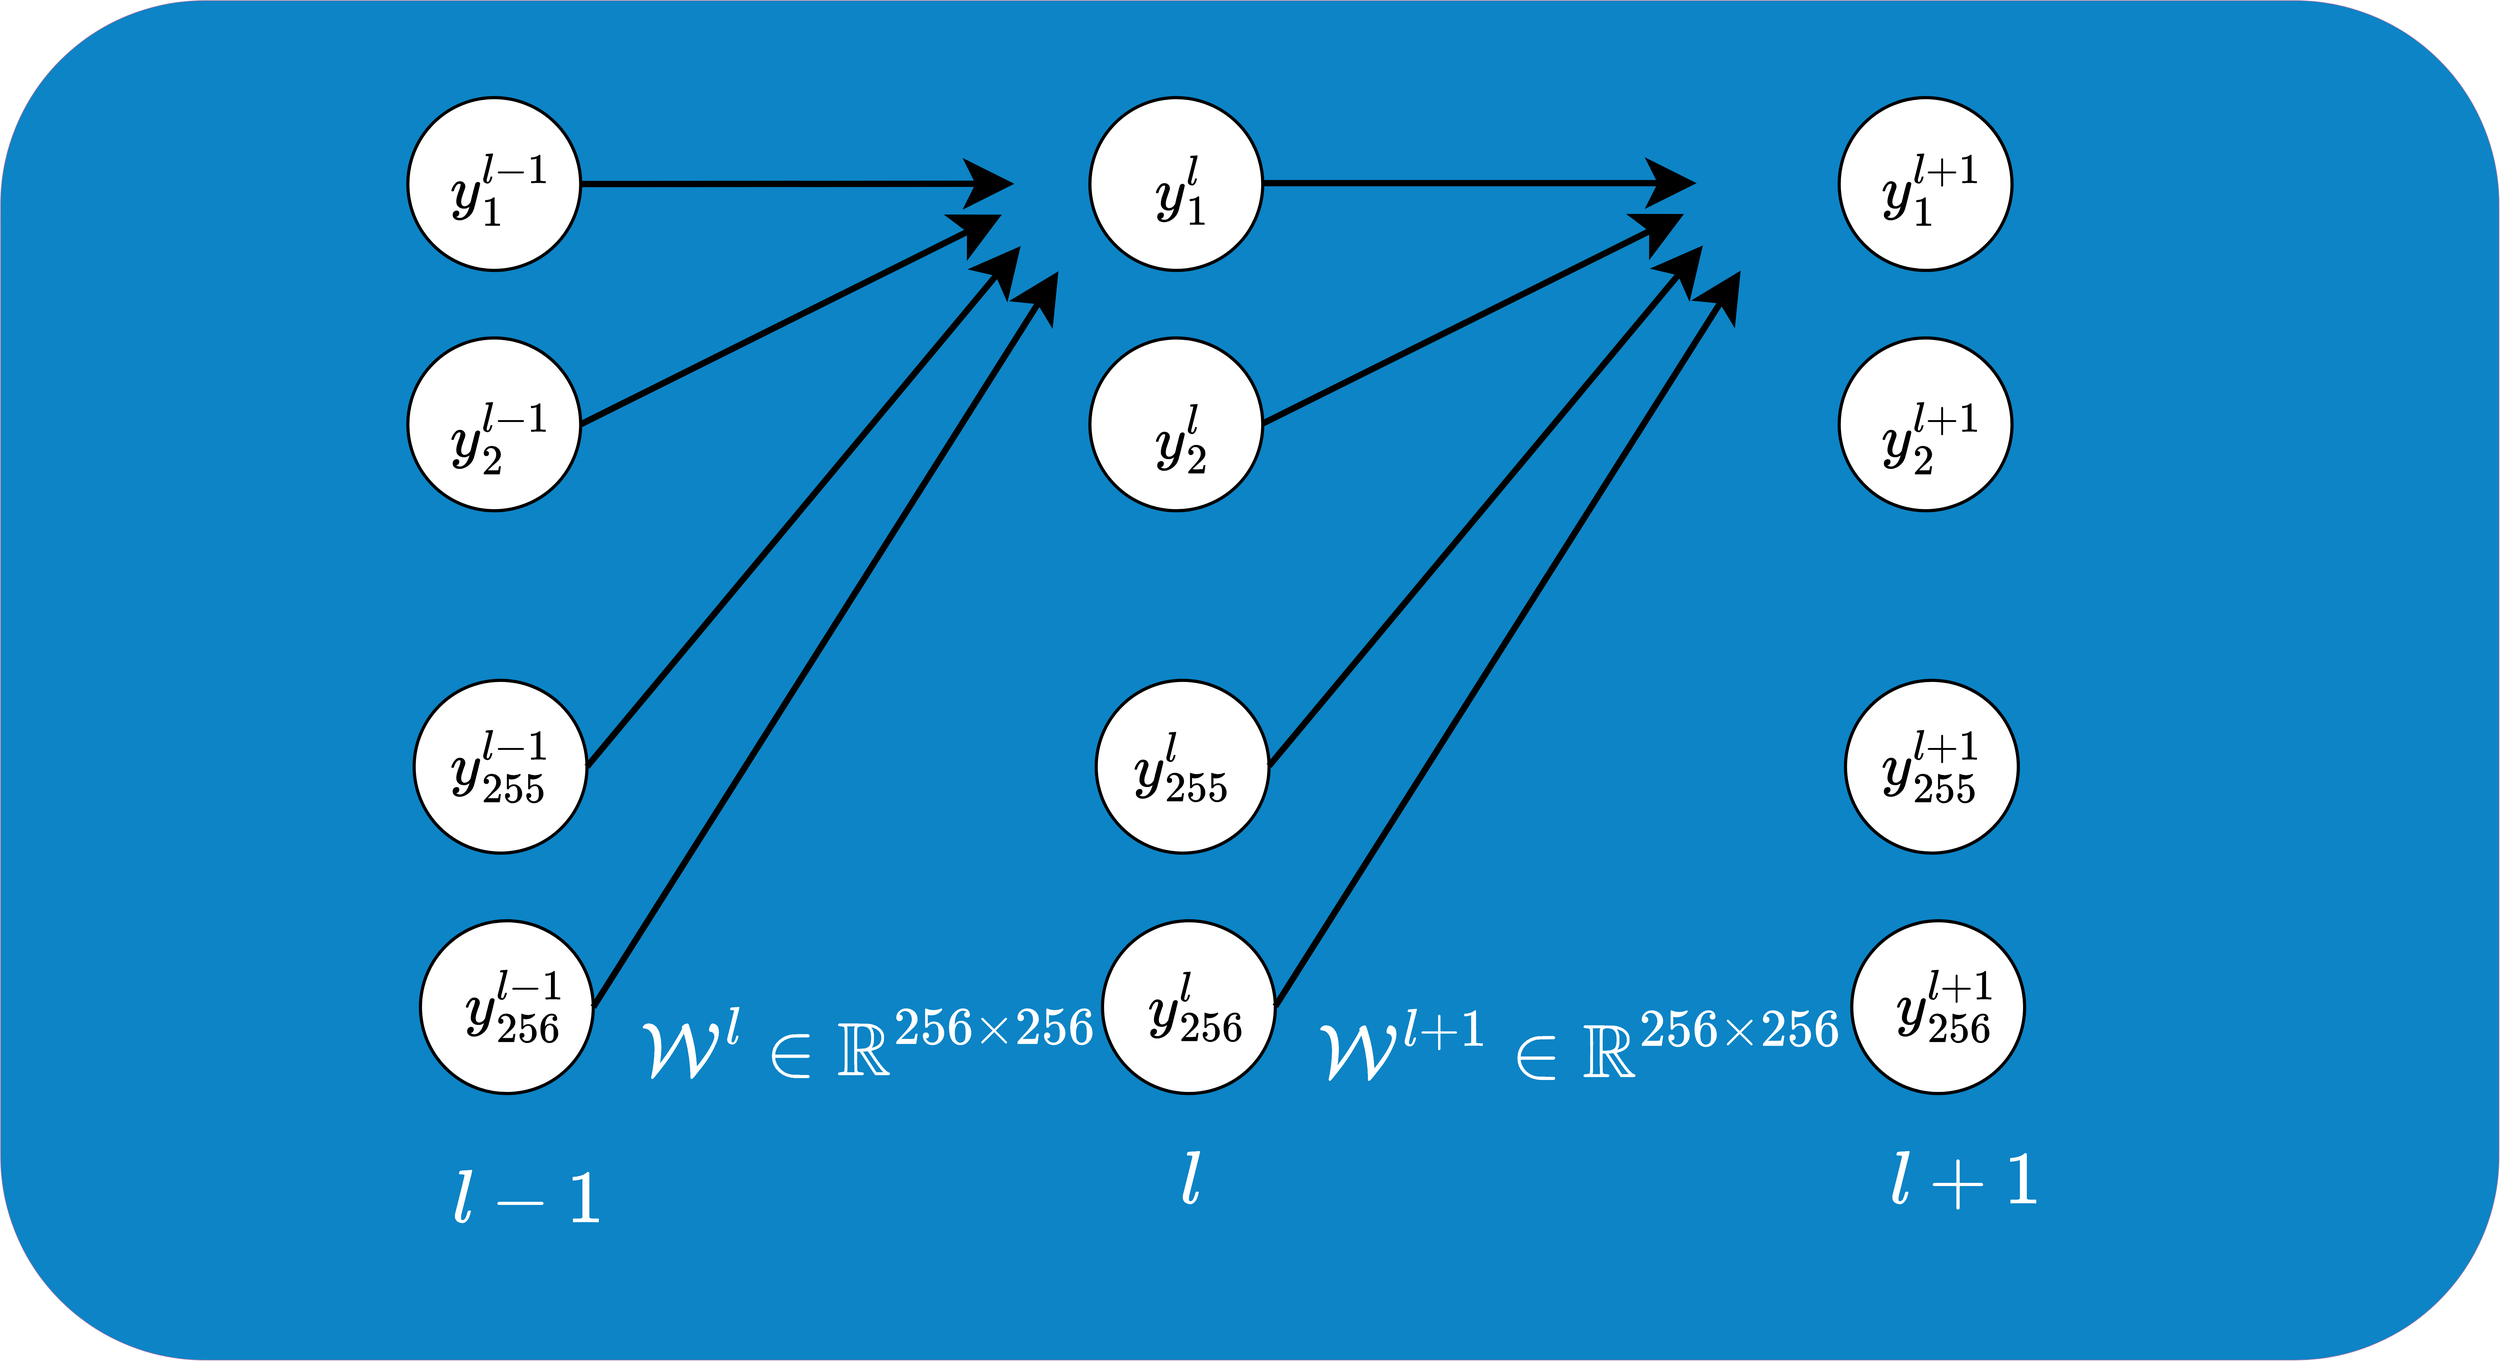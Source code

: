 <mxfile version="22.0.6" type="github">
  <diagram name="第 1 页" id="XEicXpZz3VGOv-WwQaZo">
    <mxGraphModel dx="22305" dy="23397" grid="1" gridSize="10" guides="1" tooltips="1" connect="1" arrows="1" fold="1" page="1" pageScale="1" pageWidth="827" pageHeight="1169" math="1" shadow="0">
      <root>
        <mxCell id="0" />
        <mxCell id="1" parent="0" />
        <mxCell id="-kjIEGpwDhmasj7m8jJA-1" value="" style="rounded=1;whiteSpace=wrap;html=1;fillColor=#0C84C6;strokeColor=#9673a6;" vertex="1" parent="1">
          <mxGeometry x="-15490" y="-19170" width="3968" height="2160" as="geometry" />
        </mxCell>
        <mxCell id="-kjIEGpwDhmasj7m8jJA-29" value="" style="endArrow=classic;html=1;rounded=0;strokeWidth=10;exitX=1;exitY=0.5;exitDx=0;exitDy=0;endSize=50;endFill=1;" edge="1" parent="1" source="-kjIEGpwDhmasj7m8jJA-33">
          <mxGeometry width="50" height="50" relative="1" as="geometry">
            <mxPoint x="-14012.25" y="-18894.12" as="sourcePoint" />
            <mxPoint x="-13880" y="-18879" as="targetPoint" />
          </mxGeometry>
        </mxCell>
        <mxCell id="-kjIEGpwDhmasj7m8jJA-33" value="" style="ellipse;whiteSpace=wrap;html=1;aspect=fixed;strokeWidth=5;" vertex="1" parent="1">
          <mxGeometry x="-14843.25" y="-19015.87" width="274.5" height="274.5" as="geometry" />
        </mxCell>
        <mxCell id="-kjIEGpwDhmasj7m8jJA-54" value="&lt;span style=&quot;font-size: 100px;&quot;&gt;&lt;font color=&quot;#ffffff&quot;&gt;$$l-1$$&lt;/font&gt;&lt;/span&gt;" style="text;html=1;align=center;verticalAlign=middle;resizable=0;points=[];autosize=1;strokeColor=none;fillColor=none;" vertex="1" parent="1">
          <mxGeometry x="-14833.25" y="-17330" width="360" height="130" as="geometry" />
        </mxCell>
        <mxCell id="-kjIEGpwDhmasj7m8jJA-55" value="&lt;span style=&quot;font-size: 100px;&quot;&gt;&lt;font color=&quot;#ffffff&quot;&gt;$$l$$&lt;/font&gt;&lt;/span&gt;" style="text;html=1;align=center;verticalAlign=middle;resizable=0;points=[];autosize=1;strokeColor=none;fillColor=none;" vertex="1" parent="1">
          <mxGeometry x="-13735.5" y="-17360" width="270" height="130" as="geometry" />
        </mxCell>
        <mxCell id="-kjIEGpwDhmasj7m8jJA-56" value="&lt;span style=&quot;font-size: 100px;&quot;&gt;&lt;font color=&quot;#ffffff&quot;&gt;$$l+1$$&lt;/font&gt;&lt;/span&gt;" style="text;html=1;align=center;verticalAlign=middle;resizable=0;points=[];autosize=1;strokeColor=none;fillColor=none;" vertex="1" parent="1">
          <mxGeometry x="-12560" y="-17360" width="380" height="130" as="geometry" />
        </mxCell>
        <mxCell id="-kjIEGpwDhmasj7m8jJA-62" value="&lt;span style=&quot;font-size: 100px;&quot;&gt;&lt;font color=&quot;#ffffff&quot;&gt;&lt;b&gt;$$\mathcal{W}^{l} \in \mathbb{R}^{256 \times 256}$$&lt;/b&gt;&lt;/font&gt;&lt;/span&gt;" style="text;html=1;strokeColor=none;fillColor=none;align=center;verticalAlign=middle;whiteSpace=wrap;rounded=0;" vertex="1" parent="1">
          <mxGeometry x="-14220" y="-17650" width="220" height="290" as="geometry" />
        </mxCell>
        <mxCell id="-kjIEGpwDhmasj7m8jJA-63" value="&lt;font color=&quot;#ffffff&quot; style=&quot;font-size: 100px;&quot;&gt;$$\mathcal{W}^{l+1}\in \mathbb{R}^{256 \times 256}&lt;br&gt;$$&lt;/font&gt;" style="text;html=1;strokeColor=none;fillColor=none;align=center;verticalAlign=middle;whiteSpace=wrap;rounded=0;" vertex="1" parent="1">
          <mxGeometry x="-13090" y="-17647" width="220" height="290" as="geometry" />
        </mxCell>
        <mxCell id="-kjIEGpwDhmasj7m8jJA-77" value="" style="ellipse;whiteSpace=wrap;html=1;aspect=fixed;strokeWidth=5;" vertex="1" parent="1">
          <mxGeometry x="-14843.25" y="-18634" width="274.5" height="274.5" as="geometry" />
        </mxCell>
        <mxCell id="-kjIEGpwDhmasj7m8jJA-78" value="&lt;font size=&quot;1&quot; style=&quot;&quot;&gt;&lt;b style=&quot;font-size: 80px;&quot;&gt;$$y_{1}^{l-1}$$&lt;/b&gt;&lt;/font&gt;" style="text;html=1;strokeColor=none;fillColor=none;align=center;verticalAlign=middle;whiteSpace=wrap;rounded=0;strokeWidth=5;" vertex="1" parent="1">
          <mxGeometry x="-14743.5" y="-18945" width="95" height="150" as="geometry" />
        </mxCell>
        <mxCell id="-kjIEGpwDhmasj7m8jJA-79" value="" style="ellipse;whiteSpace=wrap;html=1;aspect=fixed;strokeWidth=5;" vertex="1" parent="1">
          <mxGeometry x="-14833.25" y="-18090" width="274.5" height="274.5" as="geometry" />
        </mxCell>
        <mxCell id="-kjIEGpwDhmasj7m8jJA-81" value="" style="ellipse;whiteSpace=wrap;html=1;aspect=fixed;strokeWidth=5;" vertex="1" parent="1">
          <mxGeometry x="-14823.25" y="-17708" width="274.5" height="274.5" as="geometry" />
        </mxCell>
        <mxCell id="-kjIEGpwDhmasj7m8jJA-85" value="&lt;font size=&quot;1&quot; style=&quot;&quot;&gt;&lt;b style=&quot;font-size: 80px;&quot;&gt;$$y_{2}^{l-1}$$&lt;/b&gt;&lt;/font&gt;" style="text;html=1;strokeColor=none;fillColor=none;align=center;verticalAlign=middle;whiteSpace=wrap;rounded=0;strokeWidth=5;" vertex="1" parent="1">
          <mxGeometry x="-14743.5" y="-18550" width="95" height="150" as="geometry" />
        </mxCell>
        <mxCell id="-kjIEGpwDhmasj7m8jJA-86" value="&lt;font size=&quot;1&quot; style=&quot;&quot;&gt;&lt;b style=&quot;font-size: 80px;&quot;&gt;$$y_{255}^{l-1}$$&lt;/b&gt;&lt;/font&gt;" style="text;html=1;strokeColor=none;fillColor=none;align=center;verticalAlign=middle;whiteSpace=wrap;rounded=0;strokeWidth=5;" vertex="1" parent="1">
          <mxGeometry x="-14753.5" y="-18027.75" width="115" height="150" as="geometry" />
        </mxCell>
        <mxCell id="-kjIEGpwDhmasj7m8jJA-87" value="&lt;font size=&quot;1&quot; style=&quot;&quot;&gt;&lt;b style=&quot;font-size: 80px;&quot;&gt;$$y_{256}^{l-1}$$&lt;/b&gt;&lt;/font&gt;" style="text;html=1;strokeColor=none;fillColor=none;align=center;verticalAlign=middle;whiteSpace=wrap;rounded=0;strokeWidth=5;" vertex="1" parent="1">
          <mxGeometry x="-14720.0" y="-17647" width="95" height="150" as="geometry" />
        </mxCell>
        <mxCell id="-kjIEGpwDhmasj7m8jJA-112" value="" style="ellipse;whiteSpace=wrap;html=1;aspect=fixed;strokeWidth=5;" vertex="1" parent="1">
          <mxGeometry x="-13760" y="-19015.87" width="274.5" height="274.5" as="geometry" />
        </mxCell>
        <mxCell id="-kjIEGpwDhmasj7m8jJA-113" value="" style="ellipse;whiteSpace=wrap;html=1;aspect=fixed;strokeWidth=5;" vertex="1" parent="1">
          <mxGeometry x="-13760" y="-18634" width="274.5" height="274.5" as="geometry" />
        </mxCell>
        <mxCell id="-kjIEGpwDhmasj7m8jJA-114" value="&lt;font size=&quot;1&quot; style=&quot;&quot;&gt;&lt;b style=&quot;font-size: 80px;&quot;&gt;$$y_{1}^{l}$$&lt;/b&gt;&lt;/font&gt;" style="text;html=1;strokeColor=none;fillColor=none;align=center;verticalAlign=middle;whiteSpace=wrap;rounded=0;strokeWidth=5;" vertex="1" parent="1">
          <mxGeometry x="-13660.25" y="-18945" width="95" height="150" as="geometry" />
        </mxCell>
        <mxCell id="-kjIEGpwDhmasj7m8jJA-115" value="" style="ellipse;whiteSpace=wrap;html=1;aspect=fixed;strokeWidth=5;" vertex="1" parent="1">
          <mxGeometry x="-13750" y="-18090" width="274.5" height="274.5" as="geometry" />
        </mxCell>
        <mxCell id="-kjIEGpwDhmasj7m8jJA-116" value="" style="ellipse;whiteSpace=wrap;html=1;aspect=fixed;strokeWidth=5;" vertex="1" parent="1">
          <mxGeometry x="-13740" y="-17708" width="274.5" height="274.5" as="geometry" />
        </mxCell>
        <mxCell id="-kjIEGpwDhmasj7m8jJA-117" value="&lt;font size=&quot;1&quot; style=&quot;&quot;&gt;&lt;b style=&quot;font-size: 80px;&quot;&gt;$$y_{2}^{l}$$&lt;/b&gt;&lt;/font&gt;" style="text;html=1;strokeColor=none;fillColor=none;align=center;verticalAlign=middle;whiteSpace=wrap;rounded=0;strokeWidth=5;" vertex="1" parent="1">
          <mxGeometry x="-13660.25" y="-18550" width="95" height="150" as="geometry" />
        </mxCell>
        <mxCell id="-kjIEGpwDhmasj7m8jJA-118" value="&lt;font size=&quot;1&quot; style=&quot;&quot;&gt;&lt;b style=&quot;font-size: 80px;&quot;&gt;$$y_{255}^{l}$$&lt;/b&gt;&lt;/font&gt;" style="text;html=1;strokeColor=none;fillColor=none;align=center;verticalAlign=middle;whiteSpace=wrap;rounded=0;strokeWidth=5;" vertex="1" parent="1">
          <mxGeometry x="-13670.25" y="-18027.75" width="115" height="150" as="geometry" />
        </mxCell>
        <mxCell id="-kjIEGpwDhmasj7m8jJA-119" value="&lt;font size=&quot;1&quot; style=&quot;&quot;&gt;&lt;b style=&quot;font-size: 80px;&quot;&gt;$$y_{256}^{l}$$&lt;/b&gt;&lt;/font&gt;" style="text;html=1;strokeColor=none;fillColor=none;align=center;verticalAlign=middle;whiteSpace=wrap;rounded=0;strokeWidth=5;" vertex="1" parent="1">
          <mxGeometry x="-13636.75" y="-17647" width="95" height="150" as="geometry" />
        </mxCell>
        <mxCell id="-kjIEGpwDhmasj7m8jJA-120" value="" style="ellipse;whiteSpace=wrap;html=1;aspect=fixed;strokeWidth=5;" vertex="1" parent="1">
          <mxGeometry x="-12570" y="-19015.87" width="274.5" height="274.5" as="geometry" />
        </mxCell>
        <mxCell id="-kjIEGpwDhmasj7m8jJA-121" value="" style="ellipse;whiteSpace=wrap;html=1;aspect=fixed;strokeWidth=5;" vertex="1" parent="1">
          <mxGeometry x="-12570" y="-18634" width="274.5" height="274.5" as="geometry" />
        </mxCell>
        <mxCell id="-kjIEGpwDhmasj7m8jJA-122" value="&lt;font size=&quot;1&quot; style=&quot;&quot;&gt;&lt;b style=&quot;font-size: 80px;&quot;&gt;$$y_{1}^{l+1}$$&lt;/b&gt;&lt;/font&gt;" style="text;html=1;strokeColor=none;fillColor=none;align=center;verticalAlign=middle;whiteSpace=wrap;rounded=0;strokeWidth=5;" vertex="1" parent="1">
          <mxGeometry x="-12470.25" y="-18945" width="95" height="150" as="geometry" />
        </mxCell>
        <mxCell id="-kjIEGpwDhmasj7m8jJA-123" value="" style="ellipse;whiteSpace=wrap;html=1;aspect=fixed;strokeWidth=5;" vertex="1" parent="1">
          <mxGeometry x="-12560" y="-18090" width="274.5" height="274.5" as="geometry" />
        </mxCell>
        <mxCell id="-kjIEGpwDhmasj7m8jJA-124" value="" style="ellipse;whiteSpace=wrap;html=1;aspect=fixed;strokeWidth=5;" vertex="1" parent="1">
          <mxGeometry x="-12550" y="-17708" width="274.5" height="274.5" as="geometry" />
        </mxCell>
        <mxCell id="-kjIEGpwDhmasj7m8jJA-125" value="&lt;font size=&quot;1&quot; style=&quot;&quot;&gt;&lt;b style=&quot;font-size: 80px;&quot;&gt;$$y_{2}^{l+1}$$&lt;/b&gt;&lt;/font&gt;" style="text;html=1;strokeColor=none;fillColor=none;align=center;verticalAlign=middle;whiteSpace=wrap;rounded=0;strokeWidth=5;" vertex="1" parent="1">
          <mxGeometry x="-12470.25" y="-18550" width="95" height="150" as="geometry" />
        </mxCell>
        <mxCell id="-kjIEGpwDhmasj7m8jJA-126" value="&lt;font size=&quot;1&quot; style=&quot;&quot;&gt;&lt;b style=&quot;font-size: 80px;&quot;&gt;$$y_{255}^{l+1}$$&lt;/b&gt;&lt;/font&gt;" style="text;html=1;strokeColor=none;fillColor=none;align=center;verticalAlign=middle;whiteSpace=wrap;rounded=0;strokeWidth=5;" vertex="1" parent="1">
          <mxGeometry x="-12480.25" y="-18027.75" width="115" height="150" as="geometry" />
        </mxCell>
        <mxCell id="-kjIEGpwDhmasj7m8jJA-127" value="&lt;font size=&quot;1&quot; style=&quot;&quot;&gt;&lt;b style=&quot;font-size: 80px;&quot;&gt;$$y_{256}^{l+1}$$&lt;/b&gt;&lt;/font&gt;" style="text;html=1;strokeColor=none;fillColor=none;align=center;verticalAlign=middle;whiteSpace=wrap;rounded=0;strokeWidth=5;" vertex="1" parent="1">
          <mxGeometry x="-12446.75" y="-17647" width="95" height="150" as="geometry" />
        </mxCell>
        <mxCell id="-kjIEGpwDhmasj7m8jJA-128" value="" style="endArrow=classic;html=1;rounded=0;strokeWidth=10;exitX=1;exitY=0.5;exitDx=0;exitDy=0;endSize=50;endFill=1;" edge="1" parent="1" source="-kjIEGpwDhmasj7m8jJA-77">
          <mxGeometry width="50" height="50" relative="1" as="geometry">
            <mxPoint x="-14558.75" y="-18750" as="sourcePoint" />
            <mxPoint x="-13900" y="-18830" as="targetPoint" />
          </mxGeometry>
        </mxCell>
        <mxCell id="-kjIEGpwDhmasj7m8jJA-129" value="" style="endArrow=classic;html=1;rounded=0;strokeWidth=10;exitX=1;exitY=0.5;exitDx=0;exitDy=0;endSize=50;endFill=1;" edge="1" parent="1" source="-kjIEGpwDhmasj7m8jJA-79">
          <mxGeometry width="50" height="50" relative="1" as="geometry">
            <mxPoint x="-14559" y="-18487" as="sourcePoint" />
            <mxPoint x="-13870" y="-18780" as="targetPoint" />
          </mxGeometry>
        </mxCell>
        <mxCell id="-kjIEGpwDhmasj7m8jJA-130" value="" style="endArrow=classic;html=1;rounded=0;strokeWidth=10;exitX=1;exitY=0.5;exitDx=0;exitDy=0;endSize=50;endFill=1;" edge="1" parent="1" source="-kjIEGpwDhmasj7m8jJA-81">
          <mxGeometry width="50" height="50" relative="1" as="geometry">
            <mxPoint x="-14549" y="-17943" as="sourcePoint" />
            <mxPoint x="-13810" y="-18740" as="targetPoint" />
          </mxGeometry>
        </mxCell>
        <mxCell id="-kjIEGpwDhmasj7m8jJA-131" value="" style="endArrow=classic;html=1;rounded=0;strokeWidth=10;exitX=1;exitY=0.5;exitDx=0;exitDy=0;endSize=50;endFill=1;" edge="1" parent="1">
          <mxGeometry width="50" height="50" relative="1" as="geometry">
            <mxPoint x="-13485.5" y="-18880" as="sourcePoint" />
            <mxPoint x="-12796.5" y="-18880" as="targetPoint" />
          </mxGeometry>
        </mxCell>
        <mxCell id="-kjIEGpwDhmasj7m8jJA-132" value="" style="endArrow=classic;html=1;rounded=0;strokeWidth=10;exitX=1;exitY=0.5;exitDx=0;exitDy=0;endSize=50;endFill=1;" edge="1" parent="1">
          <mxGeometry width="50" height="50" relative="1" as="geometry">
            <mxPoint x="-13485.5" y="-18498" as="sourcePoint" />
            <mxPoint x="-12816.5" y="-18831" as="targetPoint" />
          </mxGeometry>
        </mxCell>
        <mxCell id="-kjIEGpwDhmasj7m8jJA-133" value="" style="endArrow=classic;html=1;rounded=0;strokeWidth=10;exitX=1;exitY=0.5;exitDx=0;exitDy=0;endSize=50;endFill=1;" edge="1" parent="1">
          <mxGeometry width="50" height="50" relative="1" as="geometry">
            <mxPoint x="-13475.5" y="-17954" as="sourcePoint" />
            <mxPoint x="-12786.5" y="-18781" as="targetPoint" />
          </mxGeometry>
        </mxCell>
        <mxCell id="-kjIEGpwDhmasj7m8jJA-134" value="" style="endArrow=classic;html=1;rounded=0;strokeWidth=10;exitX=1;exitY=0.5;exitDx=0;exitDy=0;endSize=50;endFill=1;" edge="1" parent="1">
          <mxGeometry width="50" height="50" relative="1" as="geometry">
            <mxPoint x="-13465.5" y="-17572" as="sourcePoint" />
            <mxPoint x="-12726.5" y="-18741" as="targetPoint" />
          </mxGeometry>
        </mxCell>
      </root>
    </mxGraphModel>
  </diagram>
</mxfile>
